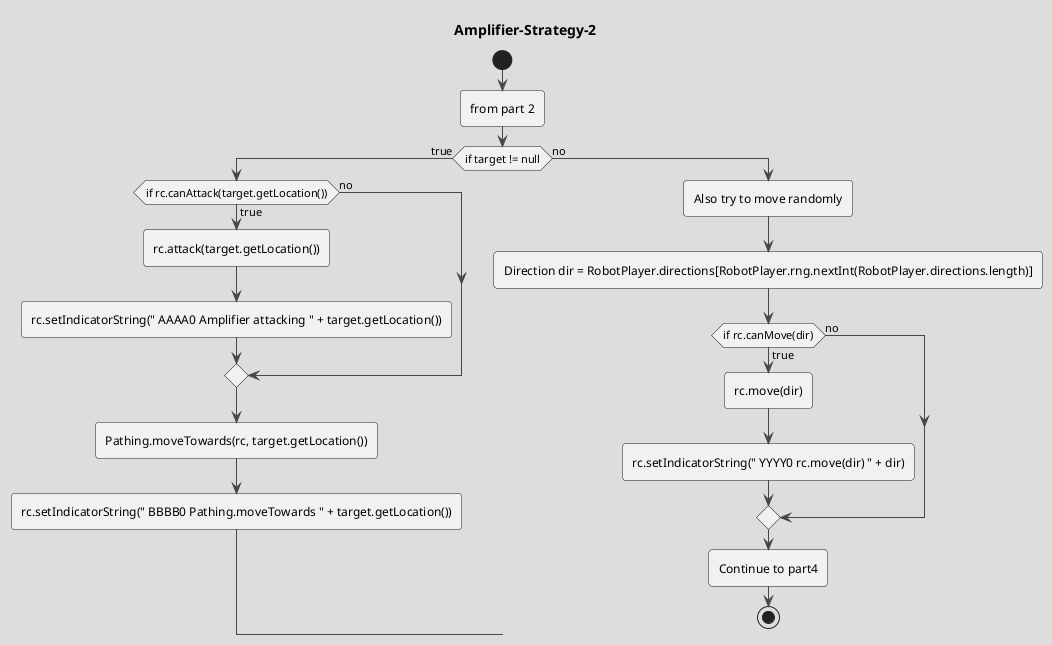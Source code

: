 @startuml Amplifier-Strategy-2
!theme toy 
title Amplifier-Strategy-2
start

:from part 2; 

' // Amplifiers want to avoid getting attacked, just loiter and sense other robots

if (if target != null) then (true)
    if (if rc.canAttack(target.getLocation())) then (true)
        :rc.attack(target.getLocation());
        :rc.setIndicatorString(" AAAA0 Amplifier attacking " + target.getLocation());
    else (no)
    endif    
    :Pathing.moveTowards(rc, target.getLocation());
    :rc.setIndicatorString(" BBBB0 Pathing.moveTowards " + target.getLocation());
else (no)
    ' :RobotInfo[] allies = rc.senseNearbyRobots(9, rc.getTeam());
    ' :int lowestID = rc.getID();
    ' :MapLocation leaderPos = null;
    ' while (RobotInfo ally : allies)
    '     if (if ally.getType() != RobotType.LAUNCHER) then (true)
    '         :continue;
    '     else (no)
    '     endif    
    '     if (if ally.getID() < lowestID) then (true)
    '         :lowestID = ally.getID();
    '         :leaderPos = ally.getLocation();
    '     else (no)
    '     endif    
    ' endwhile
    ' if (if leaderPos != null) then (true)
    '     :Pathing.moveTowards(rc, leaderPos);
    '     :rc.setIndicatorString("Following " + lowestID);
    ' else (no)
    '     :MapLocation center = new MapLocation(rc.getMapWidth()/2, rc.getMapHeight()/2);
    '     ' // MapLocation center = goalLoc;
    '     :Pathing.moveTowards(rc, center);
    '     :rc.setIndicatorString("I'm the leader! moving toward center " + center);
    ' endif    
' endif    
:Also try to move randomly;
:Direction dir = RobotPlayer.directions[RobotPlayer.rng.nextInt(RobotPlayer.directions.length)];
if (if rc.canMove(dir)) then (true)
    :rc.move(dir);
    :rc.setIndicatorString(" YYYY0 rc.move(dir) " + dir);
else (no)
endif    

:Continue to part4; 
stop
@enduml


